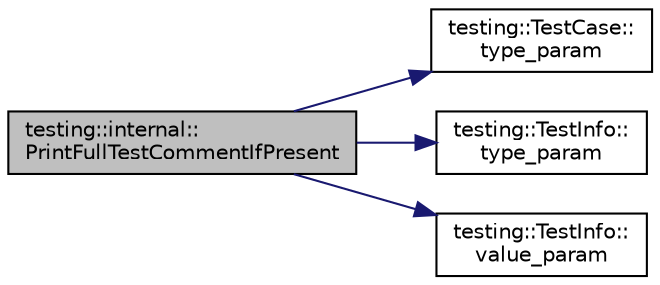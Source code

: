 digraph "testing::internal::PrintFullTestCommentIfPresent"
{
  edge [fontname="Helvetica",fontsize="10",labelfontname="Helvetica",labelfontsize="10"];
  node [fontname="Helvetica",fontsize="10",shape=record];
  rankdir="LR";
  Node2511 [label="testing::internal::\lPrintFullTestCommentIfPresent",height=0.2,width=0.4,color="black", fillcolor="grey75", style="filled", fontcolor="black"];
  Node2511 -> Node2512 [color="midnightblue",fontsize="10",style="solid",fontname="Helvetica"];
  Node2512 [label="testing::TestCase::\ltype_param",height=0.2,width=0.4,color="black", fillcolor="white", style="filled",URL="$d0/dfa/classtesting_1_1_test_case.html#a9df62c4104a4f856b477c9e8335bb689"];
  Node2511 -> Node2513 [color="midnightblue",fontsize="10",style="solid",fontname="Helvetica"];
  Node2513 [label="testing::TestInfo::\ltype_param",height=0.2,width=0.4,color="black", fillcolor="white", style="filled",URL="$d1/d79/classtesting_1_1_test_info.html#a7759bc57f4350ad406cbbb0b3bcea320"];
  Node2511 -> Node2514 [color="midnightblue",fontsize="10",style="solid",fontname="Helvetica"];
  Node2514 [label="testing::TestInfo::\lvalue_param",height=0.2,width=0.4,color="black", fillcolor="white", style="filled",URL="$d1/d79/classtesting_1_1_test_info.html#abdf2c6cfcf4819e725816c64e1c1fc24"];
}
